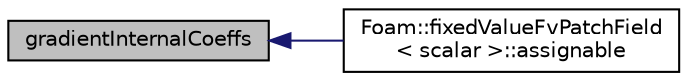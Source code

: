 digraph "gradientInternalCoeffs"
{
  bgcolor="transparent";
  edge [fontname="Helvetica",fontsize="10",labelfontname="Helvetica",labelfontsize="10"];
  node [fontname="Helvetica",fontsize="10",shape=record];
  rankdir="LR";
  Node1 [label="gradientInternalCoeffs",height=0.2,width=0.4,color="black", fillcolor="grey75", style="filled", fontcolor="black"];
  Node1 -> Node2 [dir="back",color="midnightblue",fontsize="10",style="solid",fontname="Helvetica"];
  Node2 [label="Foam::fixedValueFvPatchField\l\< scalar \>::assignable",height=0.2,width=0.4,color="black",URL="$a00849.html#a1f9f0b0c1739411ae9b09d7cd96e8c51",tooltip="Return false: this patch field is not altered by assignment. "];
}
